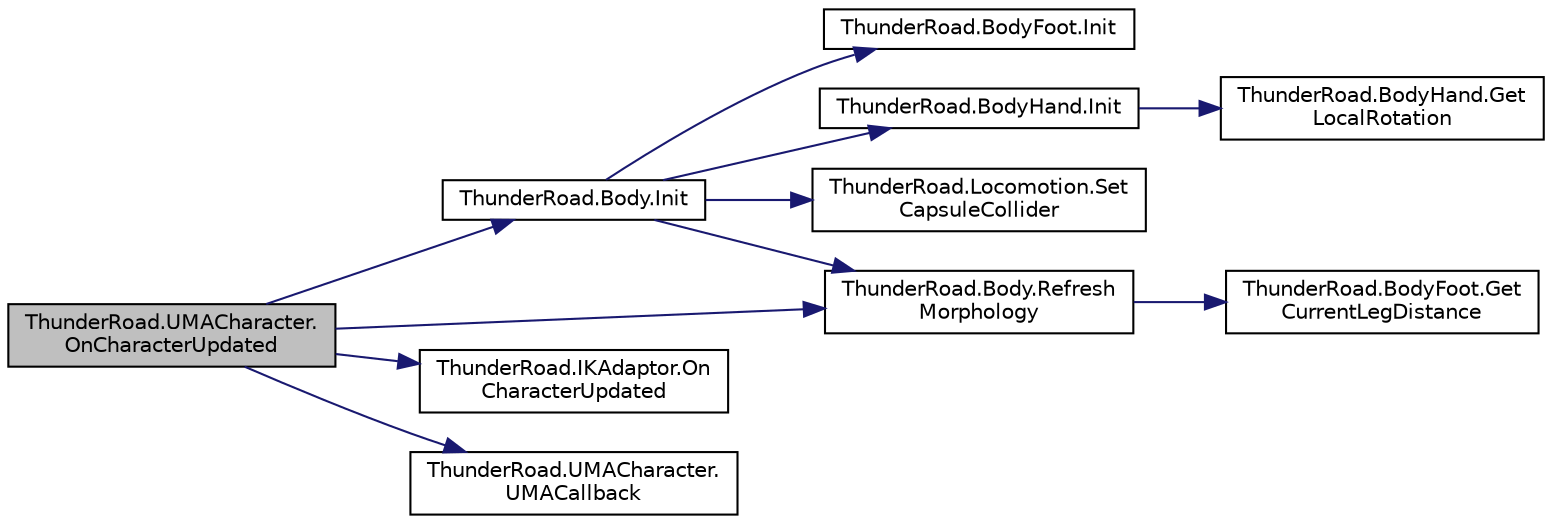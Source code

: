 digraph "ThunderRoad.UMACharacter.OnCharacterUpdated"
{
 // LATEX_PDF_SIZE
  edge [fontname="Helvetica",fontsize="10",labelfontname="Helvetica",labelfontsize="10"];
  node [fontname="Helvetica",fontsize="10",shape=record];
  rankdir="LR";
  Node1 [label="ThunderRoad.UMACharacter.\lOnCharacterUpdated",height=0.2,width=0.4,color="black", fillcolor="grey75", style="filled", fontcolor="black",tooltip="Called when [character updated]."];
  Node1 -> Node2 [color="midnightblue",fontsize="10",style="solid",fontname="Helvetica"];
  Node2 [label="ThunderRoad.Body.Init",height=0.2,width=0.4,color="black", fillcolor="white", style="filled",URL="$class_thunder_road_1_1_body.html#a4d9032c0d561da731d54df4cb8a2f686",tooltip="Initializes this instance."];
  Node2 -> Node3 [color="midnightblue",fontsize="10",style="solid",fontname="Helvetica"];
  Node3 [label="ThunderRoad.BodyFoot.Init",height=0.2,width=0.4,color="black", fillcolor="white", style="filled",URL="$class_thunder_road_1_1_body_foot.html#a2b2b2f3030e7870025757ffcf265b094",tooltip="Initializes this instance."];
  Node2 -> Node4 [color="midnightblue",fontsize="10",style="solid",fontname="Helvetica"];
  Node4 [label="ThunderRoad.BodyHand.Init",height=0.2,width=0.4,color="black", fillcolor="white", style="filled",URL="$class_thunder_road_1_1_body_hand.html#ad4f8b383d3a78e5a8ef7ce9c5174a5ea",tooltip="Initializes this instance."];
  Node4 -> Node5 [color="midnightblue",fontsize="10",style="solid",fontname="Helvetica"];
  Node5 [label="ThunderRoad.BodyHand.Get\lLocalRotation",height=0.2,width=0.4,color="black", fillcolor="white", style="filled",URL="$class_thunder_road_1_1_body_hand.html#a6c9b30f266324cb6595069d708cf836a",tooltip="Gets the local rotation."];
  Node2 -> Node6 [color="midnightblue",fontsize="10",style="solid",fontname="Helvetica"];
  Node6 [label="ThunderRoad.Body.Refresh\lMorphology",height=0.2,width=0.4,color="black", fillcolor="white", style="filled",URL="$class_thunder_road_1_1_body.html#a748abb1ed963bf8646177b271d0e29ef",tooltip="Refreshes the morphology."];
  Node6 -> Node7 [color="midnightblue",fontsize="10",style="solid",fontname="Helvetica"];
  Node7 [label="ThunderRoad.BodyFoot.Get\lCurrentLegDistance",height=0.2,width=0.4,color="black", fillcolor="white", style="filled",URL="$class_thunder_road_1_1_body_foot.html#a178e6730dfb7dca7ae16c719e50ba866",tooltip="Gets the current leg distance."];
  Node2 -> Node8 [color="midnightblue",fontsize="10",style="solid",fontname="Helvetica"];
  Node8 [label="ThunderRoad.Locomotion.Set\lCapsuleCollider",height=0.2,width=0.4,color="black", fillcolor="white", style="filled",URL="$class_thunder_road_1_1_locomotion.html#a15ff1202536b7fe2aff9e892b223594c",tooltip="Sets the capsule collider."];
  Node1 -> Node9 [color="midnightblue",fontsize="10",style="solid",fontname="Helvetica"];
  Node9 [label="ThunderRoad.IKAdaptor.On\lCharacterUpdated",height=0.2,width=0.4,color="black", fillcolor="white", style="filled",URL="$class_thunder_road_1_1_i_k_adaptor.html#a39d6194c7d8c04d9ff067718a356f15d",tooltip="Called when [character updated]."];
  Node1 -> Node6 [color="midnightblue",fontsize="10",style="solid",fontname="Helvetica"];
  Node1 -> Node10 [color="midnightblue",fontsize="10",style="solid",fontname="Helvetica"];
  Node10 [label="ThunderRoad.UMACharacter.\lUMACallback",height=0.2,width=0.4,color="black", fillcolor="white", style="filled",URL="$class_thunder_road_1_1_u_m_a_character.html#a7928a5e8605f459511b2f630c0abf872",tooltip=" "];
}
